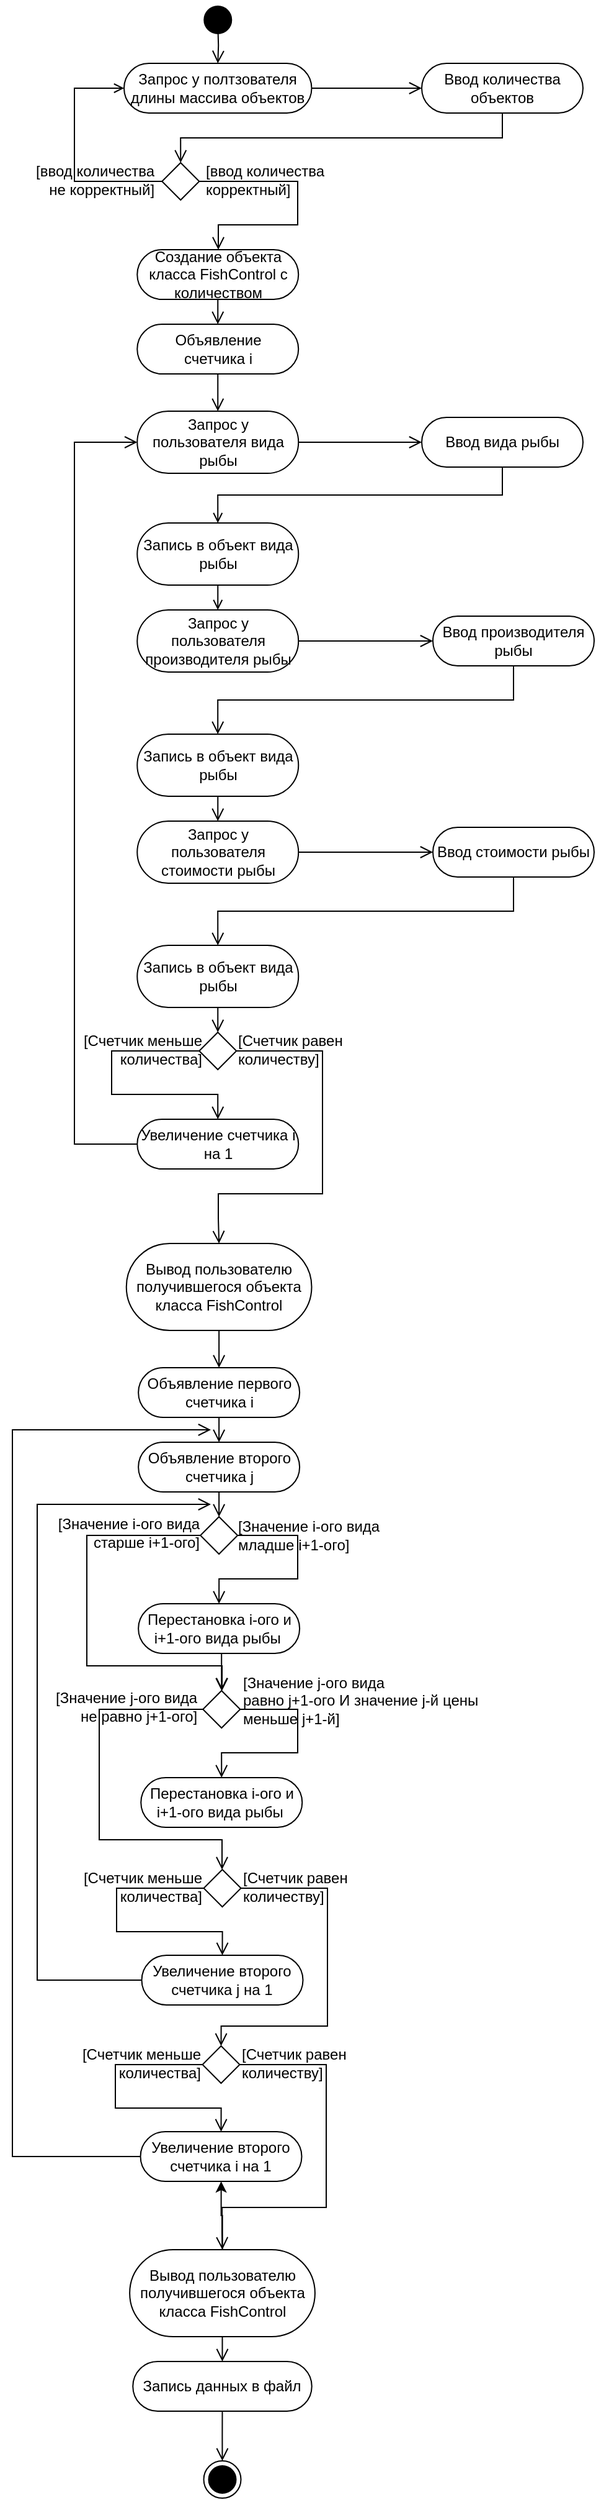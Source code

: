 <mxfile version="21.1.9" type="device">
  <diagram name="Страница 1" id="Rsq8BJ5nBAXmidtYUsb8">
    <mxGraphModel dx="1687" dy="936" grid="1" gridSize="10" guides="1" tooltips="1" connect="1" arrows="1" fold="1" page="1" pageScale="1" pageWidth="827" pageHeight="1169" math="0" shadow="0">
      <root>
        <mxCell id="0" />
        <mxCell id="1" parent="0" />
        <mxCell id="SDGqUrx9J99hZwGKNYQK-1" value="" style="ellipse;html=1;shape=startState;fillColor=#000000;strokeColor=#000000;" vertex="1" parent="1">
          <mxGeometry x="160.63" y="80" width="30" height="30" as="geometry" />
        </mxCell>
        <mxCell id="SDGqUrx9J99hZwGKNYQK-2" value="" style="edgeStyle=orthogonalEdgeStyle;html=1;verticalAlign=bottom;endArrow=open;endSize=8;strokeColor=#000000;rounded=0;entryX=0.5;entryY=0;entryDx=0;entryDy=0;" edge="1" parent="1" target="SDGqUrx9J99hZwGKNYQK-5">
          <mxGeometry relative="1" as="geometry">
            <mxPoint x="175.63" y="140" as="targetPoint" />
            <mxPoint x="175.63" y="100" as="sourcePoint" />
          </mxGeometry>
        </mxCell>
        <mxCell id="SDGqUrx9J99hZwGKNYQK-3" value="" style="ellipse;html=1;shape=endState;fillColor=#000000;strokeColor=#000000;" vertex="1" parent="1">
          <mxGeometry x="164.25" y="2060" width="30" height="30" as="geometry" />
        </mxCell>
        <mxCell id="SDGqUrx9J99hZwGKNYQK-7" style="edgeStyle=orthogonalEdgeStyle;rounded=0;orthogonalLoop=1;jettySize=auto;html=1;exitX=1;exitY=0.5;exitDx=0;exitDy=0;entryX=0;entryY=0.5;entryDx=0;entryDy=0;endArrow=open;endFill=0;endSize=8;" edge="1" parent="1" source="SDGqUrx9J99hZwGKNYQK-5" target="SDGqUrx9J99hZwGKNYQK-6">
          <mxGeometry relative="1" as="geometry" />
        </mxCell>
        <mxCell id="SDGqUrx9J99hZwGKNYQK-5" value="Запрос у полтзователя длины массива объектов" style="rounded=1;whiteSpace=wrap;html=1;arcSize=50;" vertex="1" parent="1">
          <mxGeometry x="100" y="130" width="151.25" height="40" as="geometry" />
        </mxCell>
        <mxCell id="SDGqUrx9J99hZwGKNYQK-9" style="edgeStyle=orthogonalEdgeStyle;rounded=0;orthogonalLoop=1;jettySize=auto;html=1;exitX=0.5;exitY=1;exitDx=0;exitDy=0;entryX=0.5;entryY=0;entryDx=0;entryDy=0;endArrow=open;endFill=0;endSize=8;" edge="1" parent="1" source="SDGqUrx9J99hZwGKNYQK-6" target="SDGqUrx9J99hZwGKNYQK-8">
          <mxGeometry relative="1" as="geometry" />
        </mxCell>
        <mxCell id="SDGqUrx9J99hZwGKNYQK-6" value="Ввод количества объектов" style="rounded=1;whiteSpace=wrap;html=1;arcSize=50;" vertex="1" parent="1">
          <mxGeometry x="340" y="130" width="130" height="40" as="geometry" />
        </mxCell>
        <mxCell id="SDGqUrx9J99hZwGKNYQK-11" style="edgeStyle=orthogonalEdgeStyle;rounded=0;orthogonalLoop=1;jettySize=auto;html=1;exitX=1;exitY=0.5;exitDx=0;exitDy=0;endArrow=open;endFill=0;endSize=8;" edge="1" parent="1" source="SDGqUrx9J99hZwGKNYQK-8" target="SDGqUrx9J99hZwGKNYQK-10">
          <mxGeometry relative="1" as="geometry">
            <Array as="points">
              <mxPoint x="240" y="225" />
              <mxPoint x="240" y="260" />
              <mxPoint x="176" y="260" />
            </Array>
          </mxGeometry>
        </mxCell>
        <mxCell id="SDGqUrx9J99hZwGKNYQK-12" style="edgeStyle=orthogonalEdgeStyle;rounded=0;orthogonalLoop=1;jettySize=auto;html=1;exitX=0;exitY=0.5;exitDx=0;exitDy=0;entryX=0;entryY=0.5;entryDx=0;entryDy=0;endArrow=open;endFill=0;" edge="1" parent="1" source="SDGqUrx9J99hZwGKNYQK-8" target="SDGqUrx9J99hZwGKNYQK-5">
          <mxGeometry relative="1" as="geometry">
            <Array as="points">
              <mxPoint x="60" y="225" />
              <mxPoint x="60" y="150" />
            </Array>
          </mxGeometry>
        </mxCell>
        <mxCell id="SDGqUrx9J99hZwGKNYQK-8" value="" style="rhombus;whiteSpace=wrap;html=1;" vertex="1" parent="1">
          <mxGeometry x="130.63" y="210" width="30" height="30" as="geometry" />
        </mxCell>
        <mxCell id="TCvbPqVo0odzBBQXw5mH-5" style="edgeStyle=orthogonalEdgeStyle;rounded=0;orthogonalLoop=1;jettySize=auto;html=1;exitX=0.5;exitY=1;exitDx=0;exitDy=0;entryX=0.5;entryY=0;entryDx=0;entryDy=0;endArrow=open;endFill=0;endSize=8;" edge="1" parent="1" source="SDGqUrx9J99hZwGKNYQK-10">
          <mxGeometry relative="1" as="geometry">
            <mxPoint x="175.62" y="340" as="targetPoint" />
          </mxGeometry>
        </mxCell>
        <mxCell id="SDGqUrx9J99hZwGKNYQK-10" value="Создание объекта класса&amp;nbsp;FishControl с количеством" style="rounded=1;whiteSpace=wrap;html=1;arcSize=50;" vertex="1" parent="1">
          <mxGeometry x="110.63" y="280" width="130" height="40" as="geometry" />
        </mxCell>
        <mxCell id="SDGqUrx9J99hZwGKNYQK-13" value="[ввод количества &lt;br&gt;корректный]" style="text;html=1;align=left;verticalAlign=middle;resizable=0;points=[];autosize=1;strokeColor=none;fillColor=none;" vertex="1" parent="1">
          <mxGeometry x="163.63" y="204" width="120" height="40" as="geometry" />
        </mxCell>
        <mxCell id="SDGqUrx9J99hZwGKNYQK-14" value="[ввод количества &lt;br&gt;&lt;div style=&quot;text-align: right;&quot;&gt;&lt;span style=&quot;background-color: initial;&quot;&gt;не корректный]&lt;/span&gt;&lt;/div&gt;" style="text;html=1;align=left;verticalAlign=middle;resizable=0;points=[];autosize=1;strokeColor=none;fillColor=none;" vertex="1" parent="1">
          <mxGeometry x="26.63" y="204" width="120" height="40" as="geometry" />
        </mxCell>
        <mxCell id="TCvbPqVo0odzBBQXw5mH-14" style="edgeStyle=orthogonalEdgeStyle;rounded=0;orthogonalLoop=1;jettySize=auto;html=1;exitX=1;exitY=0.5;exitDx=0;exitDy=0;entryX=0;entryY=0.5;entryDx=0;entryDy=0;endArrow=open;endFill=0;endSize=8;" edge="1" parent="1" source="TCvbPqVo0odzBBQXw5mH-6" target="TCvbPqVo0odzBBQXw5mH-9">
          <mxGeometry relative="1" as="geometry" />
        </mxCell>
        <mxCell id="TCvbPqVo0odzBBQXw5mH-6" value="Запрос у пользователя вида рыбы" style="rounded=1;whiteSpace=wrap;html=1;arcSize=50;" vertex="1" parent="1">
          <mxGeometry x="110.63" y="410" width="130" height="50" as="geometry" />
        </mxCell>
        <mxCell id="TCvbPqVo0odzBBQXw5mH-15" style="edgeStyle=orthogonalEdgeStyle;rounded=0;orthogonalLoop=1;jettySize=auto;html=1;exitX=0.5;exitY=1;exitDx=0;exitDy=0;entryX=0.5;entryY=0;entryDx=0;entryDy=0;endArrow=open;endFill=0;" edge="1" parent="1" source="TCvbPqVo0odzBBQXw5mH-19" target="TCvbPqVo0odzBBQXw5mH-10">
          <mxGeometry relative="1" as="geometry">
            <mxPoint x="170" y="500" as="targetPoint" />
          </mxGeometry>
        </mxCell>
        <mxCell id="TCvbPqVo0odzBBQXw5mH-9" value="Ввод вида рыбы" style="rounded=1;whiteSpace=wrap;html=1;arcSize=50;" vertex="1" parent="1">
          <mxGeometry x="340.01" y="415" width="130" height="40" as="geometry" />
        </mxCell>
        <mxCell id="TCvbPqVo0odzBBQXw5mH-23" style="edgeStyle=orthogonalEdgeStyle;rounded=0;orthogonalLoop=1;jettySize=auto;html=1;exitX=1;exitY=0.5;exitDx=0;exitDy=0;entryX=0;entryY=0.5;entryDx=0;entryDy=0;endArrow=open;endFill=0;endSize=8;" edge="1" parent="1" source="TCvbPqVo0odzBBQXw5mH-10" target="TCvbPqVo0odzBBQXw5mH-11">
          <mxGeometry relative="1" as="geometry" />
        </mxCell>
        <mxCell id="TCvbPqVo0odzBBQXw5mH-10" value="Запрос у пользователя производителя рыбы" style="rounded=1;whiteSpace=wrap;html=1;arcSize=50;" vertex="1" parent="1">
          <mxGeometry x="110.63" y="570" width="130" height="50" as="geometry" />
        </mxCell>
        <mxCell id="TCvbPqVo0odzBBQXw5mH-24" style="edgeStyle=orthogonalEdgeStyle;rounded=0;orthogonalLoop=1;jettySize=auto;html=1;exitX=0.5;exitY=1;exitDx=0;exitDy=0;endArrow=open;endFill=0;endSize=8;" edge="1" parent="1" source="TCvbPqVo0odzBBQXw5mH-11" target="TCvbPqVo0odzBBQXw5mH-21">
          <mxGeometry relative="1" as="geometry" />
        </mxCell>
        <mxCell id="TCvbPqVo0odzBBQXw5mH-11" value="Ввод производителя рыбы" style="rounded=1;whiteSpace=wrap;html=1;arcSize=50;" vertex="1" parent="1">
          <mxGeometry x="349" y="575" width="130" height="40" as="geometry" />
        </mxCell>
        <mxCell id="TCvbPqVo0odzBBQXw5mH-26" style="edgeStyle=orthogonalEdgeStyle;rounded=0;orthogonalLoop=1;jettySize=auto;html=1;exitX=1;exitY=0.5;exitDx=0;exitDy=0;entryX=0;entryY=0.5;entryDx=0;entryDy=0;endArrow=open;endFill=0;endSize=8;" edge="1" parent="1" source="TCvbPqVo0odzBBQXw5mH-12" target="TCvbPqVo0odzBBQXw5mH-13">
          <mxGeometry relative="1" as="geometry">
            <mxPoint x="320" y="765.138" as="targetPoint" />
          </mxGeometry>
        </mxCell>
        <mxCell id="TCvbPqVo0odzBBQXw5mH-12" value="Запрос у пользователя стоимости рыбы" style="rounded=1;whiteSpace=wrap;html=1;arcSize=50;" vertex="1" parent="1">
          <mxGeometry x="110.63" y="740" width="130" height="50" as="geometry" />
        </mxCell>
        <mxCell id="TCvbPqVo0odzBBQXw5mH-27" style="edgeStyle=orthogonalEdgeStyle;rounded=0;orthogonalLoop=1;jettySize=auto;html=1;exitX=0.5;exitY=1;exitDx=0;exitDy=0;entryX=0.5;entryY=0;entryDx=0;entryDy=0;endArrow=open;endFill=0;endSize=8;" edge="1" parent="1" source="TCvbPqVo0odzBBQXw5mH-13" target="TCvbPqVo0odzBBQXw5mH-22">
          <mxGeometry relative="1" as="geometry" />
        </mxCell>
        <mxCell id="TCvbPqVo0odzBBQXw5mH-13" value="Ввод стоимости рыбы" style="rounded=1;whiteSpace=wrap;html=1;arcSize=50;" vertex="1" parent="1">
          <mxGeometry x="349" y="745" width="130" height="40" as="geometry" />
        </mxCell>
        <mxCell id="TCvbPqVo0odzBBQXw5mH-20" value="" style="edgeStyle=orthogonalEdgeStyle;rounded=0;orthogonalLoop=1;jettySize=auto;html=1;exitX=0.5;exitY=1;exitDx=0;exitDy=0;entryX=0.5;entryY=0;entryDx=0;entryDy=0;endArrow=open;endFill=0;" edge="1" parent="1" source="TCvbPqVo0odzBBQXw5mH-9" target="TCvbPqVo0odzBBQXw5mH-19">
          <mxGeometry relative="1" as="geometry">
            <mxPoint x="405" y="455" as="sourcePoint" />
            <mxPoint x="176" y="550" as="targetPoint" />
          </mxGeometry>
        </mxCell>
        <mxCell id="TCvbPqVo0odzBBQXw5mH-19" value="Запись в объект вида рыбы" style="rounded=1;whiteSpace=wrap;html=1;arcSize=50;" vertex="1" parent="1">
          <mxGeometry x="110.63" y="500" width="130" height="50" as="geometry" />
        </mxCell>
        <mxCell id="TCvbPqVo0odzBBQXw5mH-25" style="edgeStyle=orthogonalEdgeStyle;rounded=0;orthogonalLoop=1;jettySize=auto;html=1;exitX=0.5;exitY=1;exitDx=0;exitDy=0;entryX=0.5;entryY=0;entryDx=0;entryDy=0;endArrow=open;endFill=0;endSize=8;" edge="1" parent="1" source="TCvbPqVo0odzBBQXw5mH-21" target="TCvbPqVo0odzBBQXw5mH-12">
          <mxGeometry relative="1" as="geometry" />
        </mxCell>
        <mxCell id="TCvbPqVo0odzBBQXw5mH-21" value="Запись в объект вида рыбы" style="rounded=1;whiteSpace=wrap;html=1;arcSize=50;" vertex="1" parent="1">
          <mxGeometry x="110.63" y="670" width="130" height="50" as="geometry" />
        </mxCell>
        <mxCell id="TCvbPqVo0odzBBQXw5mH-31" style="edgeStyle=orthogonalEdgeStyle;rounded=0;orthogonalLoop=1;jettySize=auto;html=1;exitX=0;exitY=0.5;exitDx=0;exitDy=0;entryX=0.5;entryY=0;entryDx=0;entryDy=0;endArrow=open;endFill=0;endSize=8;" edge="1" parent="1" source="TCvbPqVo0odzBBQXw5mH-32" target="TCvbPqVo0odzBBQXw5mH-30">
          <mxGeometry relative="1" as="geometry">
            <Array as="points">
              <mxPoint x="90" y="925" />
              <mxPoint x="90" y="960" />
              <mxPoint x="176" y="960" />
            </Array>
          </mxGeometry>
        </mxCell>
        <mxCell id="TCvbPqVo0odzBBQXw5mH-22" value="Запись в объект вида рыбы" style="rounded=1;whiteSpace=wrap;html=1;arcSize=50;" vertex="1" parent="1">
          <mxGeometry x="110.63" y="840" width="130" height="50" as="geometry" />
        </mxCell>
        <mxCell id="TCvbPqVo0odzBBQXw5mH-29" style="edgeStyle=orthogonalEdgeStyle;rounded=0;orthogonalLoop=1;jettySize=auto;html=1;exitX=0.5;exitY=1;exitDx=0;exitDy=0;entryX=0.5;entryY=0;entryDx=0;entryDy=0;endSize=8;endArrow=open;endFill=0;" edge="1" parent="1" source="TCvbPqVo0odzBBQXw5mH-28" target="TCvbPqVo0odzBBQXw5mH-6">
          <mxGeometry relative="1" as="geometry" />
        </mxCell>
        <mxCell id="TCvbPqVo0odzBBQXw5mH-28" value="Объявление &lt;br&gt;счетчика i" style="rounded=1;whiteSpace=wrap;html=1;arcSize=50;" vertex="1" parent="1">
          <mxGeometry x="110.62" y="340" width="130" height="40" as="geometry" />
        </mxCell>
        <mxCell id="TCvbPqVo0odzBBQXw5mH-35" style="edgeStyle=orthogonalEdgeStyle;rounded=0;orthogonalLoop=1;jettySize=auto;html=1;exitX=0;exitY=0.5;exitDx=0;exitDy=0;entryX=0;entryY=0.5;entryDx=0;entryDy=0;endArrow=open;endFill=0;endSize=8;" edge="1" parent="1" source="TCvbPqVo0odzBBQXw5mH-30" target="TCvbPqVo0odzBBQXw5mH-6">
          <mxGeometry relative="1" as="geometry">
            <Array as="points">
              <mxPoint x="60" y="1000" />
              <mxPoint x="60" y="435" />
            </Array>
          </mxGeometry>
        </mxCell>
        <mxCell id="TCvbPqVo0odzBBQXw5mH-30" value="Увеличение счетчика i на 1" style="rounded=1;whiteSpace=wrap;html=1;arcSize=50;" vertex="1" parent="1">
          <mxGeometry x="110.63" y="980" width="130" height="40" as="geometry" />
        </mxCell>
        <mxCell id="TCvbPqVo0odzBBQXw5mH-33" value="" style="edgeStyle=orthogonalEdgeStyle;rounded=0;orthogonalLoop=1;jettySize=auto;html=1;exitX=0.5;exitY=1;exitDx=0;exitDy=0;entryX=0.5;entryY=0;entryDx=0;entryDy=0;endArrow=open;endFill=0;endSize=8;" edge="1" parent="1" source="TCvbPqVo0odzBBQXw5mH-22" target="TCvbPqVo0odzBBQXw5mH-32">
          <mxGeometry relative="1" as="geometry">
            <mxPoint x="176" y="890" as="sourcePoint" />
            <mxPoint x="176" y="970" as="targetPoint" />
          </mxGeometry>
        </mxCell>
        <mxCell id="TCvbPqVo0odzBBQXw5mH-36" style="edgeStyle=orthogonalEdgeStyle;rounded=0;orthogonalLoop=1;jettySize=auto;html=1;exitX=1;exitY=0.5;exitDx=0;exitDy=0;endSize=8;endArrow=open;endFill=0;entryX=0.5;entryY=0;entryDx=0;entryDy=0;" edge="1" parent="1" source="TCvbPqVo0odzBBQXw5mH-32" target="TCvbPqVo0odzBBQXw5mH-38">
          <mxGeometry relative="1" as="geometry">
            <mxPoint x="180" y="1080.0" as="targetPoint" />
            <Array as="points">
              <mxPoint x="260" y="925" />
              <mxPoint x="260" y="1040" />
              <mxPoint x="176" y="1040" />
              <mxPoint x="176" y="1060" />
            </Array>
          </mxGeometry>
        </mxCell>
        <mxCell id="TCvbPqVo0odzBBQXw5mH-32" value="" style="rhombus;whiteSpace=wrap;html=1;" vertex="1" parent="1">
          <mxGeometry x="160.62" y="910" width="30" height="30" as="geometry" />
        </mxCell>
        <mxCell id="TCvbPqVo0odzBBQXw5mH-34" value="[Счетчик меньше &lt;br&gt;количества]" style="text;html=1;align=right;verticalAlign=middle;resizable=0;points=[];autosize=1;strokeColor=none;fillColor=none;" vertex="1" parent="1">
          <mxGeometry x="43.63" y="904" width="120" height="40" as="geometry" />
        </mxCell>
        <mxCell id="TCvbPqVo0odzBBQXw5mH-37" value="[Счетчик равен&lt;br&gt;количеству]" style="text;html=1;align=left;verticalAlign=middle;resizable=0;points=[];autosize=1;strokeColor=none;fillColor=none;" vertex="1" parent="1">
          <mxGeometry x="190" y="904" width="110" height="40" as="geometry" />
        </mxCell>
        <mxCell id="TCvbPqVo0odzBBQXw5mH-40" style="edgeStyle=orthogonalEdgeStyle;rounded=0;orthogonalLoop=1;jettySize=auto;html=1;exitX=0.5;exitY=1;exitDx=0;exitDy=0;entryX=0.5;entryY=0;entryDx=0;entryDy=0;endSize=8;endArrow=open;endFill=0;" edge="1" parent="1" source="TCvbPqVo0odzBBQXw5mH-38" target="TCvbPqVo0odzBBQXw5mH-39">
          <mxGeometry relative="1" as="geometry" />
        </mxCell>
        <mxCell id="TCvbPqVo0odzBBQXw5mH-38" value="Вывод пользователю получившегося объекта класса&amp;nbsp;FishControl" style="rounded=1;whiteSpace=wrap;html=1;arcSize=50;" vertex="1" parent="1">
          <mxGeometry x="101.87" y="1080" width="149.38" height="70" as="geometry" />
        </mxCell>
        <mxCell id="TCvbPqVo0odzBBQXw5mH-42" style="edgeStyle=orthogonalEdgeStyle;rounded=0;orthogonalLoop=1;jettySize=auto;html=1;exitX=0.5;exitY=1;exitDx=0;exitDy=0;entryX=0.5;entryY=0;entryDx=0;entryDy=0;endArrow=open;endFill=0;endSize=8;" edge="1" parent="1" source="TCvbPqVo0odzBBQXw5mH-39" target="TCvbPqVo0odzBBQXw5mH-41">
          <mxGeometry relative="1" as="geometry" />
        </mxCell>
        <mxCell id="TCvbPqVo0odzBBQXw5mH-39" value="Объявление первого счетчика i" style="rounded=1;whiteSpace=wrap;html=1;arcSize=50;" vertex="1" parent="1">
          <mxGeometry x="111.56" y="1180" width="130" height="40" as="geometry" />
        </mxCell>
        <mxCell id="TCvbPqVo0odzBBQXw5mH-44" style="edgeStyle=orthogonalEdgeStyle;rounded=0;orthogonalLoop=1;jettySize=auto;html=1;exitX=0.5;exitY=1;exitDx=0;exitDy=0;entryX=0.5;entryY=0;entryDx=0;entryDy=0;endArrow=open;endFill=0;endSize=8;" edge="1" parent="1" source="TCvbPqVo0odzBBQXw5mH-41" target="TCvbPqVo0odzBBQXw5mH-43">
          <mxGeometry relative="1" as="geometry" />
        </mxCell>
        <mxCell id="TCvbPqVo0odzBBQXw5mH-41" value="Объявление второго счетчика j" style="rounded=1;whiteSpace=wrap;html=1;arcSize=50;" vertex="1" parent="1">
          <mxGeometry x="111.56" y="1240" width="130" height="40" as="geometry" />
        </mxCell>
        <mxCell id="TCvbPqVo0odzBBQXw5mH-46" style="edgeStyle=orthogonalEdgeStyle;rounded=0;orthogonalLoop=1;jettySize=auto;html=1;exitX=1;exitY=0.5;exitDx=0;exitDy=0;entryX=0.5;entryY=0;entryDx=0;entryDy=0;endArrow=open;endFill=0;endSize=8;" edge="1" parent="1" source="TCvbPqVo0odzBBQXw5mH-43" target="TCvbPqVo0odzBBQXw5mH-45">
          <mxGeometry relative="1" as="geometry">
            <Array as="points">
              <mxPoint x="240" y="1315" />
              <mxPoint x="240" y="1350" />
              <mxPoint x="177" y="1350" />
            </Array>
          </mxGeometry>
        </mxCell>
        <mxCell id="TCvbPqVo0odzBBQXw5mH-52" style="edgeStyle=orthogonalEdgeStyle;rounded=0;orthogonalLoop=1;jettySize=auto;html=1;exitX=0;exitY=0.5;exitDx=0;exitDy=0;endArrow=open;endFill=0;endSize=8;entryX=0.5;entryY=0;entryDx=0;entryDy=0;" edge="1" parent="1" source="TCvbPqVo0odzBBQXw5mH-43" target="TCvbPqVo0odzBBQXw5mH-53">
          <mxGeometry relative="1" as="geometry">
            <mxPoint x="200" y="1430" as="targetPoint" />
            <Array as="points">
              <mxPoint x="70" y="1315" />
              <mxPoint x="70" y="1420" />
              <mxPoint x="179" y="1420" />
              <mxPoint x="179" y="1440" />
            </Array>
          </mxGeometry>
        </mxCell>
        <mxCell id="TCvbPqVo0odzBBQXw5mH-43" value="" style="rhombus;whiteSpace=wrap;html=1;" vertex="1" parent="1">
          <mxGeometry x="161.56" y="1300" width="30" height="30" as="geometry" />
        </mxCell>
        <mxCell id="TCvbPqVo0odzBBQXw5mH-61" style="edgeStyle=orthogonalEdgeStyle;rounded=0;orthogonalLoop=1;jettySize=auto;html=1;exitX=0.5;exitY=1;exitDx=0;exitDy=0;entryX=0.5;entryY=0;entryDx=0;entryDy=0;endArrow=open;endFill=0;endSize=8;" edge="1" parent="1" source="TCvbPqVo0odzBBQXw5mH-45" target="TCvbPqVo0odzBBQXw5mH-53">
          <mxGeometry relative="1" as="geometry" />
        </mxCell>
        <mxCell id="TCvbPqVo0odzBBQXw5mH-45" value="Перестановка i-ого и i+1-ого вида рыбы&amp;nbsp;" style="rounded=1;whiteSpace=wrap;html=1;arcSize=50;" vertex="1" parent="1">
          <mxGeometry x="111.56" y="1370" width="130" height="40" as="geometry" />
        </mxCell>
        <mxCell id="TCvbPqVo0odzBBQXw5mH-50" value="[Значение i-ого вида &lt;br&gt;младше i+1-ого]" style="text;html=1;align=left;verticalAlign=middle;resizable=0;points=[];autosize=1;strokeColor=none;fillColor=none;" vertex="1" parent="1">
          <mxGeometry x="190" y="1295" width="140" height="40" as="geometry" />
        </mxCell>
        <mxCell id="TCvbPqVo0odzBBQXw5mH-51" value="[Значение i-ого вида &lt;br&gt;старше i+1-ого]" style="text;html=1;align=right;verticalAlign=middle;resizable=0;points=[];autosize=1;strokeColor=none;fillColor=none;" vertex="1" parent="1">
          <mxGeometry x="21.56" y="1293" width="140" height="40" as="geometry" />
        </mxCell>
        <mxCell id="TCvbPqVo0odzBBQXw5mH-55" style="edgeStyle=orthogonalEdgeStyle;rounded=0;orthogonalLoop=1;jettySize=auto;html=1;exitX=1;exitY=0.5;exitDx=0;exitDy=0;entryX=0.5;entryY=0;entryDx=0;entryDy=0;endArrow=open;endFill=0;endSize=8;" edge="1" parent="1" source="TCvbPqVo0odzBBQXw5mH-53" target="TCvbPqVo0odzBBQXw5mH-54">
          <mxGeometry relative="1" as="geometry">
            <Array as="points">
              <mxPoint x="240" y="1455" />
              <mxPoint x="240" y="1490" />
              <mxPoint x="179" y="1490" />
            </Array>
          </mxGeometry>
        </mxCell>
        <mxCell id="TCvbPqVo0odzBBQXw5mH-60" style="edgeStyle=orthogonalEdgeStyle;rounded=0;orthogonalLoop=1;jettySize=auto;html=1;exitX=0;exitY=0.5;exitDx=0;exitDy=0;endArrow=open;endFill=0;endSize=8;entryX=0.5;entryY=0;entryDx=0;entryDy=0;" edge="1" parent="1" source="TCvbPqVo0odzBBQXw5mH-53" target="TCvbPqVo0odzBBQXw5mH-67">
          <mxGeometry relative="1" as="geometry">
            <mxPoint x="220" y="1560" as="targetPoint" />
            <Array as="points">
              <mxPoint x="80" y="1455" />
              <mxPoint x="80" y="1560" />
              <mxPoint x="179" y="1560" />
              <mxPoint x="179" y="1584" />
            </Array>
          </mxGeometry>
        </mxCell>
        <mxCell id="TCvbPqVo0odzBBQXw5mH-53" value="" style="rhombus;whiteSpace=wrap;html=1;" vertex="1" parent="1">
          <mxGeometry x="163.63" y="1440" width="30" height="30" as="geometry" />
        </mxCell>
        <mxCell id="TCvbPqVo0odzBBQXw5mH-54" value="Перестановка i-ого и i+1-ого вида рыбы&amp;nbsp;" style="rounded=1;whiteSpace=wrap;html=1;arcSize=50;" vertex="1" parent="1">
          <mxGeometry x="113.63" y="1510" width="130" height="40" as="geometry" />
        </mxCell>
        <mxCell id="TCvbPqVo0odzBBQXw5mH-56" value="[Значение j-ого вида &lt;br&gt;равно j+1-ого И значение j-й цены&lt;br style=&quot;border-color: var(--border-color);&quot;&gt;меньше j+1-й]" style="text;html=1;align=left;verticalAlign=middle;resizable=0;points=[];autosize=1;strokeColor=none;fillColor=none;" vertex="1" parent="1">
          <mxGeometry x="193.63" y="1418" width="210" height="60" as="geometry" />
        </mxCell>
        <mxCell id="TCvbPqVo0odzBBQXw5mH-69" style="edgeStyle=orthogonalEdgeStyle;rounded=0;orthogonalLoop=1;jettySize=auto;html=1;exitX=0;exitY=0.5;exitDx=0;exitDy=0;endArrow=open;endFill=0;endSize=8;" edge="1" parent="1" source="TCvbPqVo0odzBBQXw5mH-57">
          <mxGeometry relative="1" as="geometry">
            <mxPoint x="170" y="1290" as="targetPoint" />
            <Array as="points">
              <mxPoint x="30" y="1673" />
              <mxPoint x="30" y="1290" />
            </Array>
          </mxGeometry>
        </mxCell>
        <mxCell id="TCvbPqVo0odzBBQXw5mH-57" value="Увеличение второго счетчика j на 1" style="rounded=1;whiteSpace=wrap;html=1;arcSize=50;" vertex="1" parent="1">
          <mxGeometry x="114.25" y="1653" width="130" height="40" as="geometry" />
        </mxCell>
        <mxCell id="TCvbPqVo0odzBBQXw5mH-63" value="[Значение j-ого вида &lt;br&gt;&lt;div style=&quot;text-align: right;&quot;&gt;&lt;span style=&quot;background-color: initial;&quot;&gt;не равно j+1-ого&lt;/span&gt;&lt;span style=&quot;background-color: initial;&quot;&gt;]&lt;/span&gt;&lt;/div&gt;" style="text;html=1;align=left;verticalAlign=middle;resizable=0;points=[];autosize=1;strokeColor=none;fillColor=none;" vertex="1" parent="1">
          <mxGeometry x="42.63" y="1433" width="140" height="40" as="geometry" />
        </mxCell>
        <mxCell id="TCvbPqVo0odzBBQXw5mH-65" style="edgeStyle=orthogonalEdgeStyle;rounded=0;orthogonalLoop=1;jettySize=auto;html=1;exitX=0;exitY=0.5;exitDx=0;exitDy=0;entryX=0.5;entryY=0;entryDx=0;entryDy=0;endArrow=open;endFill=0;endSize=8;" edge="1" parent="1" source="TCvbPqVo0odzBBQXw5mH-67" target="TCvbPqVo0odzBBQXw5mH-57">
          <mxGeometry relative="1" as="geometry">
            <mxPoint x="179.63" y="1654" as="targetPoint" />
            <Array as="points">
              <mxPoint x="94" y="1599" />
              <mxPoint x="94" y="1634" />
              <mxPoint x="179" y="1634" />
            </Array>
          </mxGeometry>
        </mxCell>
        <mxCell id="TCvbPqVo0odzBBQXw5mH-66" style="edgeStyle=orthogonalEdgeStyle;rounded=0;orthogonalLoop=1;jettySize=auto;html=1;exitX=1;exitY=0.5;exitDx=0;exitDy=0;endSize=8;endArrow=open;endFill=0;entryX=0.5;entryY=0;entryDx=0;entryDy=0;" edge="1" parent="1" source="TCvbPqVo0odzBBQXw5mH-67" target="TCvbPqVo0odzBBQXw5mH-74">
          <mxGeometry relative="1" as="geometry">
            <mxPoint x="180.63" y="1754" as="targetPoint" />
            <Array as="points">
              <mxPoint x="264" y="1599" />
              <mxPoint x="264" y="1710" />
              <mxPoint x="178" y="1710" />
            </Array>
          </mxGeometry>
        </mxCell>
        <mxCell id="TCvbPqVo0odzBBQXw5mH-67" value="" style="rhombus;whiteSpace=wrap;html=1;" vertex="1" parent="1">
          <mxGeometry x="164.25" y="1584" width="30" height="30" as="geometry" />
        </mxCell>
        <mxCell id="TCvbPqVo0odzBBQXw5mH-68" value="[Счетчик равен&lt;br&gt;количеству]" style="text;html=1;align=left;verticalAlign=middle;resizable=0;points=[];autosize=1;strokeColor=none;fillColor=none;" vertex="1" parent="1">
          <mxGeometry x="193.63" y="1578" width="110" height="40" as="geometry" />
        </mxCell>
        <mxCell id="TCvbPqVo0odzBBQXw5mH-70" value="[Счетчик меньше &lt;br&gt;количества]" style="text;html=1;align=right;verticalAlign=middle;resizable=0;points=[];autosize=1;strokeColor=none;fillColor=none;" vertex="1" parent="1">
          <mxGeometry x="44.25" y="1578" width="120" height="40" as="geometry" />
        </mxCell>
        <mxCell id="TCvbPqVo0odzBBQXw5mH-77" style="edgeStyle=orthogonalEdgeStyle;rounded=0;orthogonalLoop=1;jettySize=auto;html=1;exitX=0;exitY=0.5;exitDx=0;exitDy=0;endArrow=open;endFill=0;endSize=8;" edge="1" parent="1" source="TCvbPqVo0odzBBQXw5mH-71">
          <mxGeometry relative="1" as="geometry">
            <mxPoint x="170" y="1230" as="targetPoint" />
            <Array as="points">
              <mxPoint x="10" y="1815" />
              <mxPoint x="10" y="1230" />
              <mxPoint x="100" y="1230" />
            </Array>
          </mxGeometry>
        </mxCell>
        <mxCell id="TCvbPqVo0odzBBQXw5mH-71" value="Увеличение второго счетчика i на 1" style="rounded=1;whiteSpace=wrap;html=1;arcSize=50;" vertex="1" parent="1">
          <mxGeometry x="113.25" y="1795" width="130" height="40" as="geometry" />
        </mxCell>
        <mxCell id="TCvbPqVo0odzBBQXw5mH-72" style="edgeStyle=orthogonalEdgeStyle;rounded=0;orthogonalLoop=1;jettySize=auto;html=1;exitX=0;exitY=0.5;exitDx=0;exitDy=0;entryX=0.5;entryY=0;entryDx=0;entryDy=0;endArrow=open;endFill=0;endSize=8;" edge="1" parent="1" source="TCvbPqVo0odzBBQXw5mH-74" target="TCvbPqVo0odzBBQXw5mH-71">
          <mxGeometry relative="1" as="geometry">
            <mxPoint x="178.63" y="1796" as="targetPoint" />
            <Array as="points">
              <mxPoint x="93" y="1741" />
              <mxPoint x="93" y="1776" />
              <mxPoint x="178" y="1776" />
            </Array>
          </mxGeometry>
        </mxCell>
        <mxCell id="TCvbPqVo0odzBBQXw5mH-73" style="edgeStyle=orthogonalEdgeStyle;rounded=0;orthogonalLoop=1;jettySize=auto;html=1;exitX=1;exitY=0.5;exitDx=0;exitDy=0;endSize=8;endArrow=open;endFill=0;entryX=0.5;entryY=0;entryDx=0;entryDy=0;" edge="1" parent="1" source="TCvbPqVo0odzBBQXw5mH-74" target="TCvbPqVo0odzBBQXw5mH-78">
          <mxGeometry relative="1" as="geometry">
            <mxPoint x="179.63" y="1896" as="targetPoint" />
            <Array as="points">
              <mxPoint x="263" y="1741" />
              <mxPoint x="263" y="1856" />
              <mxPoint x="179" y="1856" />
              <mxPoint x="179" y="1876" />
            </Array>
          </mxGeometry>
        </mxCell>
        <mxCell id="TCvbPqVo0odzBBQXw5mH-74" value="" style="rhombus;whiteSpace=wrap;html=1;" vertex="1" parent="1">
          <mxGeometry x="163.25" y="1726" width="30" height="30" as="geometry" />
        </mxCell>
        <mxCell id="TCvbPqVo0odzBBQXw5mH-75" value="[Счетчик равен&lt;br&gt;количеству]" style="text;html=1;align=left;verticalAlign=middle;resizable=0;points=[];autosize=1;strokeColor=none;fillColor=none;" vertex="1" parent="1">
          <mxGeometry x="192.63" y="1720" width="110" height="40" as="geometry" />
        </mxCell>
        <mxCell id="TCvbPqVo0odzBBQXw5mH-76" value="[Счетчик меньше &lt;br&gt;количества]" style="text;html=1;align=right;verticalAlign=middle;resizable=0;points=[];autosize=1;strokeColor=none;fillColor=none;" vertex="1" parent="1">
          <mxGeometry x="43.25" y="1720" width="120" height="40" as="geometry" />
        </mxCell>
        <mxCell id="TCvbPqVo0odzBBQXw5mH-80" style="edgeStyle=orthogonalEdgeStyle;rounded=0;orthogonalLoop=1;jettySize=auto;html=1;exitX=0.5;exitY=1;exitDx=0;exitDy=0;entryX=0.5;entryY=0;entryDx=0;entryDy=0;endArrow=open;endFill=0;endSize=8;" edge="1" parent="1" source="TCvbPqVo0odzBBQXw5mH-78" target="TCvbPqVo0odzBBQXw5mH-79">
          <mxGeometry relative="1" as="geometry" />
        </mxCell>
        <mxCell id="TCvbPqVo0odzBBQXw5mH-81" value="" style="edgeStyle=orthogonalEdgeStyle;rounded=0;orthogonalLoop=1;jettySize=auto;html=1;" edge="1" parent="1" source="TCvbPqVo0odzBBQXw5mH-78" target="TCvbPqVo0odzBBQXw5mH-71">
          <mxGeometry relative="1" as="geometry" />
        </mxCell>
        <mxCell id="TCvbPqVo0odzBBQXw5mH-78" value="Вывод пользователю получившегося объекта класса&amp;nbsp;FishControl" style="rounded=1;whiteSpace=wrap;html=1;arcSize=50;" vertex="1" parent="1">
          <mxGeometry x="104.56" y="1890" width="149.38" height="70" as="geometry" />
        </mxCell>
        <mxCell id="TCvbPqVo0odzBBQXw5mH-82" style="edgeStyle=orthogonalEdgeStyle;rounded=0;orthogonalLoop=1;jettySize=auto;html=1;exitX=0.5;exitY=1;exitDx=0;exitDy=0;entryX=0.5;entryY=0;entryDx=0;entryDy=0;endArrow=open;endFill=0;endSize=8;" edge="1" parent="1" source="TCvbPqVo0odzBBQXw5mH-79" target="SDGqUrx9J99hZwGKNYQK-3">
          <mxGeometry relative="1" as="geometry" />
        </mxCell>
        <mxCell id="TCvbPqVo0odzBBQXw5mH-79" value="Запись данных в файл" style="rounded=1;whiteSpace=wrap;html=1;arcSize=50;" vertex="1" parent="1">
          <mxGeometry x="107.12" y="1980" width="144.25" height="40" as="geometry" />
        </mxCell>
      </root>
    </mxGraphModel>
  </diagram>
</mxfile>
